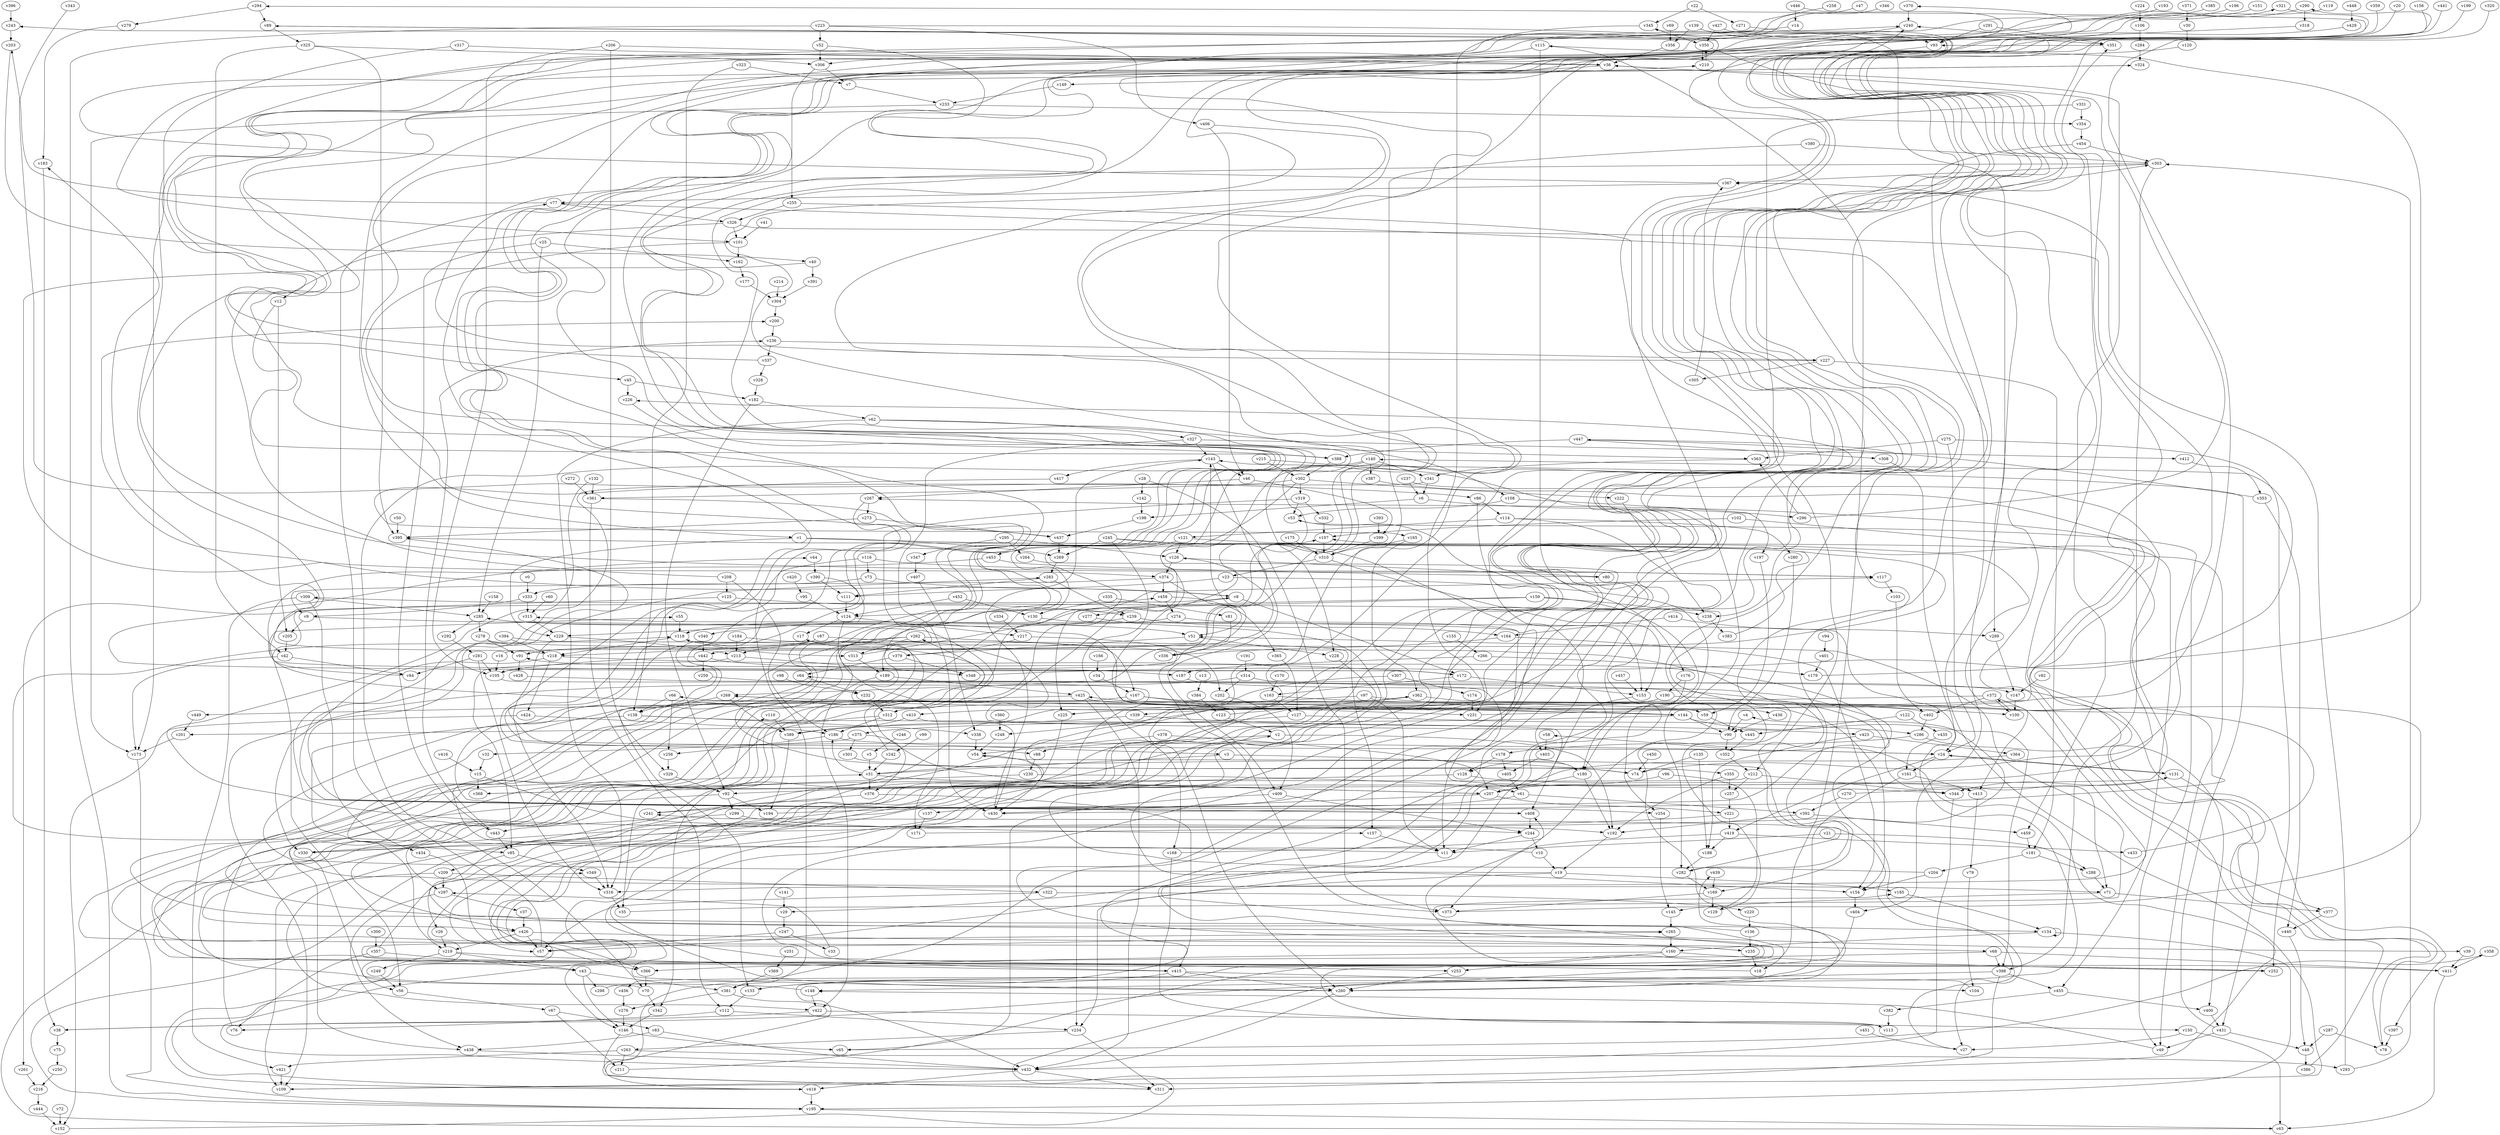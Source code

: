 // Benchmark game 678 - 460 vertices
// time_bound: 88
// targets: v136
digraph G {
    v0 [name="v0", player=1];
    v1 [name="v1", player=1];
    v2 [name="v2", player=0];
    v3 [name="v3", player=0];
    v4 [name="v4", player=1];
    v5 [name="v5", player=0];
    v6 [name="v6", player=1];
    v7 [name="v7", player=0];
    v8 [name="v8", player=0];
    v9 [name="v9", player=1];
    v10 [name="v10", player=1];
    v11 [name="v11", player=0];
    v12 [name="v12", player=0];
    v13 [name="v13", player=1];
    v14 [name="v14", player=1];
    v15 [name="v15", player=1];
    v16 [name="v16", player=0];
    v17 [name="v17", player=0];
    v18 [name="v18", player=1];
    v19 [name="v19", player=0];
    v20 [name="v20", player=0];
    v21 [name="v21", player=1];
    v22 [name="v22", player=0];
    v23 [name="v23", player=0];
    v24 [name="v24", player=1];
    v25 [name="v25", player=0];
    v26 [name="v26", player=0];
    v27 [name="v27", player=1];
    v28 [name="v28", player=0];
    v29 [name="v29", player=1];
    v30 [name="v30", player=1];
    v31 [name="v31", player=1];
    v32 [name="v32", player=0];
    v33 [name="v33", player=1];
    v34 [name="v34", player=0];
    v35 [name="v35", player=0];
    v36 [name="v36", player=0];
    v37 [name="v37", player=0];
    v38 [name="v38", player=1];
    v39 [name="v39", player=1];
    v40 [name="v40", player=0];
    v41 [name="v41", player=1];
    v42 [name="v42", player=0];
    v43 [name="v43", player=0];
    v44 [name="v44", player=1];
    v45 [name="v45", player=1];
    v46 [name="v46", player=1];
    v47 [name="v47", player=1];
    v48 [name="v48", player=0];
    v49 [name="v49", player=0];
    v50 [name="v50", player=1];
    v51 [name="v51", player=0];
    v52 [name="v52", player=1];
    v53 [name="v53", player=1];
    v54 [name="v54", player=0];
    v55 [name="v55", player=1];
    v56 [name="v56", player=0];
    v57 [name="v57", player=0];
    v58 [name="v58", player=1];
    v59 [name="v59", player=0];
    v60 [name="v60", player=1];
    v61 [name="v61", player=0];
    v62 [name="v62", player=0];
    v63 [name="v63", player=0];
    v64 [name="v64", player=1];
    v65 [name="v65", player=1];
    v66 [name="v66", player=1];
    v67 [name="v67", player=1];
    v68 [name="v68", player=0];
    v69 [name="v69", player=1];
    v70 [name="v70", player=0];
    v71 [name="v71", player=0];
    v72 [name="v72", player=0];
    v73 [name="v73", player=0];
    v74 [name="v74", player=0];
    v75 [name="v75", player=1];
    v76 [name="v76", player=1];
    v77 [name="v77", player=1];
    v78 [name="v78", player=0];
    v79 [name="v79", player=0];
    v80 [name="v80", player=0];
    v81 [name="v81", player=1];
    v82 [name="v82", player=0];
    v83 [name="v83", player=0];
    v84 [name="v84", player=0];
    v85 [name="v85", player=0];
    v86 [name="v86", player=0];
    v87 [name="v87", player=0];
    v88 [name="v88", player=0];
    v89 [name="v89", player=0];
    v90 [name="v90", player=1];
    v91 [name="v91", player=1];
    v92 [name="v92", player=1];
    v93 [name="v93", player=0];
    v94 [name="v94", player=0];
    v95 [name="v95", player=0];
    v96 [name="v96", player=1];
    v97 [name="v97", player=1];
    v98 [name="v98", player=1];
    v99 [name="v99", player=0];
    v100 [name="v100", player=0];
    v101 [name="v101", player=1];
    v102 [name="v102", player=1];
    v103 [name="v103", player=1];
    v104 [name="v104", player=1];
    v105 [name="v105", player=0];
    v106 [name="v106", player=0];
    v107 [name="v107", player=1];
    v108 [name="v108", player=0];
    v109 [name="v109", player=0];
    v110 [name="v110", player=1];
    v111 [name="v111", player=1];
    v112 [name="v112", player=1];
    v113 [name="v113", player=0];
    v114 [name="v114", player=0];
    v115 [name="v115", player=0];
    v116 [name="v116", player=0];
    v117 [name="v117", player=1];
    v118 [name="v118", player=1];
    v119 [name="v119", player=0];
    v120 [name="v120", player=0];
    v121 [name="v121", player=0];
    v122 [name="v122", player=0];
    v123 [name="v123", player=0];
    v124 [name="v124", player=0];
    v125 [name="v125", player=0];
    v126 [name="v126", player=1];
    v127 [name="v127", player=0];
    v128 [name="v128", player=0];
    v129 [name="v129", player=1];
    v130 [name="v130", player=1];
    v131 [name="v131", player=0];
    v132 [name="v132", player=0];
    v133 [name="v133", player=0];
    v134 [name="v134", player=0];
    v135 [name="v135", player=1];
    v136 [name="v136", player=1, target=1];
    v137 [name="v137", player=1];
    v138 [name="v138", player=1];
    v139 [name="v139", player=0];
    v140 [name="v140", player=1];
    v141 [name="v141", player=1];
    v142 [name="v142", player=1];
    v143 [name="v143", player=1];
    v144 [name="v144", player=1];
    v145 [name="v145", player=0];
    v146 [name="v146", player=1];
    v147 [name="v147", player=1];
    v148 [name="v148", player=1];
    v149 [name="v149", player=0];
    v150 [name="v150", player=1];
    v151 [name="v151", player=0];
    v152 [name="v152", player=0];
    v153 [name="v153", player=0];
    v154 [name="v154", player=1];
    v155 [name="v155", player=1];
    v156 [name="v156", player=0];
    v157 [name="v157", player=1];
    v158 [name="v158", player=0];
    v159 [name="v159", player=1];
    v160 [name="v160", player=1];
    v161 [name="v161", player=0];
    v162 [name="v162", player=1];
    v163 [name="v163", player=0];
    v164 [name="v164", player=1];
    v165 [name="v165", player=1];
    v166 [name="v166", player=1];
    v167 [name="v167", player=1];
    v168 [name="v168", player=1];
    v169 [name="v169", player=0];
    v170 [name="v170", player=0];
    v171 [name="v171", player=1];
    v172 [name="v172", player=1];
    v173 [name="v173", player=0];
    v174 [name="v174", player=1];
    v175 [name="v175", player=0];
    v176 [name="v176", player=1];
    v177 [name="v177", player=0];
    v178 [name="v178", player=0];
    v179 [name="v179", player=0];
    v180 [name="v180", player=0];
    v181 [name="v181", player=0];
    v182 [name="v182", player=1];
    v183 [name="v183", player=1];
    v184 [name="v184", player=1];
    v185 [name="v185", player=1];
    v186 [name="v186", player=1];
    v187 [name="v187", player=0];
    v188 [name="v188", player=0];
    v189 [name="v189", player=1];
    v190 [name="v190", player=1];
    v191 [name="v191", player=1];
    v192 [name="v192", player=1];
    v193 [name="v193", player=0];
    v194 [name="v194", player=0];
    v195 [name="v195", player=1];
    v196 [name="v196", player=0];
    v197 [name="v197", player=0];
    v198 [name="v198", player=0];
    v199 [name="v199", player=0];
    v200 [name="v200", player=0];
    v201 [name="v201", player=1];
    v202 [name="v202", player=1];
    v203 [name="v203", player=0];
    v204 [name="v204", player=1];
    v205 [name="v205", player=0];
    v206 [name="v206", player=0];
    v207 [name="v207", player=0];
    v208 [name="v208", player=1];
    v209 [name="v209", player=0];
    v210 [name="v210", player=1];
    v211 [name="v211", player=0];
    v212 [name="v212", player=1];
    v213 [name="v213", player=0];
    v214 [name="v214", player=1];
    v215 [name="v215", player=1];
    v216 [name="v216", player=0];
    v217 [name="v217", player=1];
    v218 [name="v218", player=1];
    v219 [name="v219", player=0];
    v220 [name="v220", player=1];
    v221 [name="v221", player=1];
    v222 [name="v222", player=0];
    v223 [name="v223", player=1];
    v224 [name="v224", player=0];
    v225 [name="v225", player=0];
    v226 [name="v226", player=0];
    v227 [name="v227", player=0];
    v228 [name="v228", player=0];
    v229 [name="v229", player=1];
    v230 [name="v230", player=1];
    v231 [name="v231", player=0];
    v232 [name="v232", player=1];
    v233 [name="v233", player=1];
    v234 [name="v234", player=0];
    v235 [name="v235", player=1];
    v236 [name="v236", player=0];
    v237 [name="v237", player=1];
    v238 [name="v238", player=1];
    v239 [name="v239", player=1];
    v240 [name="v240", player=1];
    v241 [name="v241", player=0];
    v242 [name="v242", player=1];
    v243 [name="v243", player=0];
    v244 [name="v244", player=0];
    v245 [name="v245", player=0];
    v246 [name="v246", player=0];
    v247 [name="v247", player=0];
    v248 [name="v248", player=0];
    v249 [name="v249", player=1];
    v250 [name="v250", player=0];
    v251 [name="v251", player=1];
    v252 [name="v252", player=1];
    v253 [name="v253", player=1];
    v254 [name="v254", player=1];
    v255 [name="v255", player=1];
    v256 [name="v256", player=1];
    v257 [name="v257", player=0];
    v258 [name="v258", player=0];
    v259 [name="v259", player=0];
    v260 [name="v260", player=0];
    v261 [name="v261", player=0];
    v262 [name="v262", player=1];
    v263 [name="v263", player=1];
    v264 [name="v264", player=0];
    v265 [name="v265", player=1];
    v266 [name="v266", player=0];
    v267 [name="v267", player=1];
    v268 [name="v268", player=1];
    v269 [name="v269", player=1];
    v270 [name="v270", player=1];
    v271 [name="v271", player=0];
    v272 [name="v272", player=1];
    v273 [name="v273", player=1];
    v274 [name="v274", player=0];
    v275 [name="v275", player=0];
    v276 [name="v276", player=0];
    v277 [name="v277", player=0];
    v278 [name="v278", player=1];
    v279 [name="v279", player=1];
    v280 [name="v280", player=1];
    v281 [name="v281", player=1];
    v282 [name="v282", player=1];
    v283 [name="v283", player=1];
    v284 [name="v284", player=0];
    v285 [name="v285", player=1];
    v286 [name="v286", player=0];
    v287 [name="v287", player=0];
    v288 [name="v288", player=0];
    v289 [name="v289", player=0];
    v290 [name="v290", player=1];
    v291 [name="v291", player=1];
    v292 [name="v292", player=1];
    v293 [name="v293", player=1];
    v294 [name="v294", player=0];
    v295 [name="v295", player=0];
    v296 [name="v296", player=1];
    v297 [name="v297", player=1];
    v298 [name="v298", player=1];
    v299 [name="v299", player=0];
    v300 [name="v300", player=0];
    v301 [name="v301", player=0];
    v302 [name="v302", player=1];
    v303 [name="v303", player=1];
    v304 [name="v304", player=0];
    v305 [name="v305", player=1];
    v306 [name="v306", player=1];
    v307 [name="v307", player=0];
    v308 [name="v308", player=1];
    v309 [name="v309", player=1];
    v310 [name="v310", player=0];
    v311 [name="v311", player=0];
    v312 [name="v312", player=0];
    v313 [name="v313", player=0];
    v314 [name="v314", player=0];
    v315 [name="v315", player=0];
    v316 [name="v316", player=0];
    v317 [name="v317", player=1];
    v318 [name="v318", player=1];
    v319 [name="v319", player=1];
    v320 [name="v320", player=0];
    v321 [name="v321", player=1];
    v322 [name="v322", player=0];
    v323 [name="v323", player=1];
    v324 [name="v324", player=1];
    v325 [name="v325", player=1];
    v326 [name="v326", player=1];
    v327 [name="v327", player=0];
    v328 [name="v328", player=0];
    v329 [name="v329", player=0];
    v330 [name="v330", player=0];
    v331 [name="v331", player=1];
    v332 [name="v332", player=1];
    v333 [name="v333", player=0];
    v334 [name="v334", player=0];
    v335 [name="v335", player=1];
    v336 [name="v336", player=1];
    v337 [name="v337", player=0];
    v338 [name="v338", player=0];
    v339 [name="v339", player=1];
    v340 [name="v340", player=1];
    v341 [name="v341", player=0];
    v342 [name="v342", player=1];
    v343 [name="v343", player=1];
    v344 [name="v344", player=0];
    v345 [name="v345", player=0];
    v346 [name="v346", player=0];
    v347 [name="v347", player=1];
    v348 [name="v348", player=0];
    v349 [name="v349", player=1];
    v350 [name="v350", player=1];
    v351 [name="v351", player=1];
    v352 [name="v352", player=0];
    v353 [name="v353", player=0];
    v354 [name="v354", player=0];
    v355 [name="v355", player=1];
    v356 [name="v356", player=0];
    v357 [name="v357", player=0];
    v358 [name="v358", player=1];
    v359 [name="v359", player=0];
    v360 [name="v360", player=1];
    v361 [name="v361", player=0];
    v362 [name="v362", player=1];
    v363 [name="v363", player=1];
    v364 [name="v364", player=0];
    v365 [name="v365", player=1];
    v366 [name="v366", player=1];
    v367 [name="v367", player=0];
    v368 [name="v368", player=1];
    v369 [name="v369", player=1];
    v370 [name="v370", player=0];
    v371 [name="v371", player=1];
    v372 [name="v372", player=1];
    v373 [name="v373", player=1];
    v374 [name="v374", player=0];
    v375 [name="v375", player=1];
    v376 [name="v376", player=0];
    v377 [name="v377", player=1];
    v378 [name="v378", player=0];
    v379 [name="v379", player=1];
    v380 [name="v380", player=1];
    v381 [name="v381", player=1];
    v382 [name="v382", player=0];
    v383 [name="v383", player=1];
    v384 [name="v384", player=1];
    v385 [name="v385", player=0];
    v386 [name="v386", player=1];
    v387 [name="v387", player=1];
    v388 [name="v388", player=0];
    v389 [name="v389", player=1];
    v390 [name="v390", player=1];
    v391 [name="v391", player=1];
    v392 [name="v392", player=0];
    v393 [name="v393", player=0];
    v394 [name="v394", player=0];
    v395 [name="v395", player=0];
    v396 [name="v396", player=1];
    v397 [name="v397", player=0];
    v398 [name="v398", player=1];
    v399 [name="v399", player=1];
    v400 [name="v400", player=0];
    v401 [name="v401", player=0];
    v402 [name="v402", player=0];
    v403 [name="v403", player=1];
    v404 [name="v404", player=1];
    v405 [name="v405", player=0];
    v406 [name="v406", player=1];
    v407 [name="v407", player=1];
    v408 [name="v408", player=1];
    v409 [name="v409", player=1];
    v410 [name="v410", player=0];
    v411 [name="v411", player=1];
    v412 [name="v412", player=1];
    v413 [name="v413", player=0];
    v414 [name="v414", player=0];
    v415 [name="v415", player=0];
    v416 [name="v416", player=0];
    v417 [name="v417", player=0];
    v418 [name="v418", player=1];
    v419 [name="v419", player=1];
    v420 [name="v420", player=1];
    v421 [name="v421", player=1];
    v422 [name="v422", player=1];
    v423 [name="v423", player=0];
    v424 [name="v424", player=0];
    v425 [name="v425", player=0];
    v426 [name="v426", player=0];
    v427 [name="v427", player=1];
    v428 [name="v428", player=0];
    v429 [name="v429", player=0];
    v430 [name="v430", player=1];
    v431 [name="v431", player=0];
    v432 [name="v432", player=1];
    v433 [name="v433", player=1];
    v434 [name="v434", player=0];
    v435 [name="v435", player=0];
    v436 [name="v436", player=0];
    v437 [name="v437", player=1];
    v438 [name="v438", player=0];
    v439 [name="v439", player=0];
    v440 [name="v440", player=1];
    v441 [name="v441", player=0];
    v442 [name="v442", player=1];
    v443 [name="v443", player=0];
    v444 [name="v444", player=1];
    v445 [name="v445", player=1];
    v446 [name="v446", player=1];
    v447 [name="v447", player=0];
    v448 [name="v448", player=1];
    v449 [name="v449", player=0];
    v450 [name="v450", player=0];
    v451 [name="v451", player=0];
    v452 [name="v452", player=0];
    v453 [name="v453", player=1];
    v454 [name="v454", player=1];
    v455 [name="v455", player=1];
    v456 [name="v456", player=1];
    v457 [name="v457", player=1];
    v458 [name="v458", player=0];
    v459 [name="v459", player=1];

    v0 -> v333;
    v1 -> v91 [constraint="t >= 2"];
    v2 -> v88;
    v3 -> v31;
    v4 -> v90;
    v5 -> v31;
    v6 -> v198;
    v7 -> v233;
    v8 -> v200 [constraint="t >= 2"];
    v9 -> v426 [constraint="t >= 1"];
    v10 -> v321 [constraint="t >= 3"];
    v11 -> v118 [constraint="t < 5"];
    v12 -> v388 [constraint="t >= 1"];
    v13 -> v384;
    v14 -> v101 [constraint="t >= 3"];
    v15 -> v192 [constraint="t < 13"];
    v16 -> v240 [constraint="t < 14"];
    v17 -> v355 [constraint="t < 12"];
    v18 -> v265 [constraint="t < 11"];
    v19 -> v458 [constraint="t < 13"];
    v20 -> v311 [constraint="t >= 5"];
    v21 -> v288;
    v22 -> v271;
    v23 -> v111;
    v24 -> v131;
    v25 -> v285;
    v26 -> v219;
    v27 -> v241 [constraint="t mod 4 == 3"];
    v28 -> v373;
    v29 -> v247;
    v30 -> v120;
    v31 -> v180 [constraint="t mod 5 == 0"];
    v32 -> v15;
    v33 -> v297 [constraint="t < 8"];
    v34 -> v167;
    v35 -> v51 [constraint="t >= 4"];
    v36 -> v149;
    v37 -> v426;
    v38 -> v309 [constraint="t mod 3 == 0"];
    v39 -> v411;
    v40 -> v374 [constraint="t >= 5"];
    v41 -> v101;
    v42 -> v173;
    v43 -> v146;
    v44 -> v390;
    v45 -> v182;
    v46 -> v399;
    v47 -> v117 [constraint="t mod 3 == 0"];
    v48 -> v386;
    v49 -> v148 [constraint="t >= 3"];
    v50 -> v395;
    v51 -> v228;
    v52 -> v252 [constraint="t mod 4 == 2"];
    v53 -> v432 [constraint="t >= 4"];
    v54 -> v366 [constraint="t mod 4 == 3"];
    v55 -> v118;
    v56 -> v67;
    v57 -> v77;
    v58 -> v403;
    v59 -> v285 [constraint="t mod 5 == 0"];
    v60 -> v315;
    v61 -> v392;
    v62 -> v108;
    v63 -> v110 [constraint="t < 9"];
    v64 -> v232;
    v65 -> v358 [constraint="t mod 2 == 1"];
    v66 -> v138;
    v67 -> v83;
    v68 -> v398;
    v69 -> v356;
    v70 -> v2 [constraint="t < 7"];
    v71 -> v145;
    v72 -> v152;
    v73 -> v8;
    v74 -> v53 [constraint="t mod 3 == 0"];
    v75 -> v250;
    v76 -> v31;
    v77 -> v203 [constraint="t >= 2"];
    v78 -> v351 [constraint="t < 6"];
    v79 -> v104;
    v80 -> v126 [constraint="t >= 2"];
    v81 -> v442 [constraint="t mod 4 == 3"];
    v82 -> v147;
    v83 -> v438;
    v84 -> v55 [constraint="t mod 2 == 1"];
    v85 -> v349;
    v86 -> v153;
    v87 -> v91 [constraint="t >= 5"];
    v88 -> v230;
    v89 -> v105 [constraint="t >= 5"];
    v90 -> v17 [constraint="t < 11"];
    v91 -> v428;
    v92 -> v299;
    v93 -> v268 [constraint="t < 6"];
    v94 -> v401;
    v95 -> v124;
    v96 -> v207;
    v97 -> v234;
    v98 -> v232;
    v99 -> v242;
    v100 -> v372;
    v101 -> v363 [constraint="t >= 2"];
    v102 -> v107;
    v103 -> v402;
    v104 -> v456 [constraint="t >= 5"];
    v105 -> v195 [constraint="t < 9"];
    v106 -> v284;
    v107 -> v310;
    v108 -> v53;
    v109 -> v58 [constraint="t mod 4 == 2"];
    v110 -> v389;
    v111 -> v124;
    v112 -> v76;
    v113 -> v240 [constraint="t mod 3 == 0"];
    v114 -> v133 [constraint="t >= 3"];
    v115 -> v18;
    v116 -> v381;
    v117 -> v103;
    v118 -> v313;
    v119 -> v93 [constraint="t >= 1"];
    v120 -> v437 [constraint="t mod 3 == 1"];
    v121 -> v455;
    v122 -> v435;
    v123 -> v362 [constraint="t >= 5"];
    v124 -> v17;
    v125 -> v239;
    v126 -> v336;
    v127 -> v286;
    v128 -> v71;
    v129 -> v77 [constraint="t < 14"];
    v130 -> v415 [constraint="t < 14"];
    v131 -> v344;
    v132 -> v244 [constraint="t >= 3"];
    v133 -> v112;
    v134 -> v134;
    v135 -> v188;
    v136 -> v349 [constraint="t mod 4 == 0"];
    v137 -> v171;
    v138 -> v57 [constraint="t < 12"];
    v139 -> v356;
    v140 -> v228;
    v141 -> v29;
    v142 -> v198;
    v143 -> v46;
    v144 -> v90;
    v145 -> v265;
    v146 -> v65;
    v147 -> v100;
    v148 -> v262 [constraint="t mod 3 == 1"];
    v149 -> v233;
    v150 -> v27;
    v151 -> v265 [constraint="t mod 5 == 1"];
    v152 -> v439 [constraint="t >= 1"];
    v153 -> v408;
    v154 -> v404;
    v155 -> v266;
    v156 -> v238 [constraint="t < 5"];
    v157 -> v11;
    v158 -> v285;
    v159 -> v238;
    v160 -> v253;
    v161 -> v413;
    v162 -> v177;
    v163 -> v430 [constraint="t mod 3 == 2"];
    v164 -> v154;
    v165 -> v362;
    v166 -> v34;
    v167 -> v418 [constraint="t >= 1"];
    v168 -> v408 [constraint="t mod 5 == 2"];
    v169 -> v373;
    v170 -> v163;
    v171 -> v4 [constraint="t >= 3"];
    v172 -> v44 [constraint="t mod 3 == 0"];
    v173 -> v195;
    v174 -> v231;
    v175 -> v310;
    v176 -> v190;
    v177 -> v304;
    v178 -> v405;
    v179 -> v115 [constraint="t >= 2"];
    v180 -> v128 [constraint="t < 9"];
    v181 -> v204;
    v182 -> v62;
    v183 -> v38;
    v184 -> v248 [constraint="t < 15"];
    v185 -> v134;
    v186 -> v3;
    v187 -> v27 [constraint="t mod 5 == 1"];
    v188 -> v282;
    v189 -> v422;
    v190 -> v100;
    v191 -> v314;
    v192 -> v19;
    v193 -> v1 [constraint="t mod 2 == 1"];
    v194 -> v64 [constraint="t >= 5"];
    v195 -> v63;
    v196 -> v24 [constraint="t >= 3"];
    v197 -> v59;
    v198 -> v437;
    v199 -> v377 [constraint="t < 14"];
    v200 -> v236;
    v201 -> v173;
    v202 -> v409;
    v203 -> v40 [constraint="t < 8"];
    v204 -> v226 [constraint="t < 10"];
    v205 -> v42;
    v206 -> v36;
    v207 -> v370 [constraint="t >= 2"];
    v208 -> v324 [constraint="t >= 1"];
    v209 -> v297;
    v210 -> v350;
    v211 -> v89 [constraint="t >= 4"];
    v212 -> v342;
    v213 -> v348;
    v214 -> v304;
    v215 -> v260 [constraint="t < 14"];
    v216 -> v444;
    v217 -> v379;
    v218 -> v183 [constraint="t >= 1"];
    v219 -> v249;
    v220 -> v136;
    v221 -> v422 [constraint="t mod 2 == 1"];
    v222 -> v238;
    v223 -> v144 [constraint="t >= 4"];
    v224 -> v106;
    v225 -> v430;
    v226 -> v235 [constraint="t >= 2"];
    v227 -> v305;
    v228 -> v330 [constraint="t >= 2"];
    v229 -> v213 [constraint="t >= 3"];
    v230 -> v61;
    v231 -> v267 [constraint="t >= 5"];
    v232 -> v312;
    v233 -> v173;
    v234 -> v263;
    v235 -> v18;
    v236 -> v337;
    v237 -> v368 [constraint="t < 13"];
    v238 -> v383;
    v239 -> v340;
    v240 -> v235 [constraint="t >= 1"];
    v241 -> v91 [constraint="t >= 5"];
    v242 -> v107 [constraint="t >= 4"];
    v243 -> v203;
    v244 -> v10;
    v245 -> v316 [constraint="t >= 4"];
    v246 -> v5;
    v247 -> v57;
    v248 -> v54;
    v249 -> v56;
    v250 -> v216;
    v251 -> v369;
    v252 -> v118 [constraint="t mod 5 == 4"];
    v253 -> v260;
    v254 -> v145;
    v255 -> v326;
    v256 -> v329;
    v257 -> v221;
    v258 -> v172 [constraint="t mod 2 == 0"];
    v259 -> v78 [constraint="t mod 3 == 1"];
    v260 -> v303 [constraint="t < 11"];
    v261 -> v216;
    v262 -> v85 [constraint="t < 11"];
    v263 -> v421;
    v264 -> v39 [constraint="t < 13"];
    v265 -> v160;
    v266 -> v187;
    v267 -> v24 [constraint="t mod 3 == 1"];
    v268 -> v59;
    v269 -> v283;
    v270 -> v131 [constraint="t >= 3"];
    v271 -> v366 [constraint="t mod 4 == 3"];
    v272 -> v361;
    v273 -> v437;
    v274 -> v118;
    v275 -> v363;
    v276 -> v146;
    v277 -> v330 [constraint="t < 14"];
    v278 -> v282 [constraint="t mod 3 == 0"];
    v279 -> v183;
    v280 -> v90;
    v281 -> v316;
    v282 -> v54 [constraint="t >= 1"];
    v283 -> v239;
    v284 -> v324;
    v285 -> v292;
    v286 -> v400;
    v287 -> v48;
    v288 -> v71;
    v289 -> v147;
    v290 -> v134 [constraint="t < 14"];
    v291 -> v351;
    v292 -> v281;
    v293 -> v367;
    v294 -> v279;
    v295 -> v126;
    v296 -> v36 [constraint="t mod 2 == 0"];
    v297 -> v37;
    v298 -> v315 [constraint="t mod 3 == 0"];
    v299 -> v443;
    v300 -> v357;
    v301 -> v74 [constraint="t mod 4 == 3"];
    v302 -> v426 [constraint="t >= 1"];
    v303 -> v227 [constraint="t >= 5"];
    v304 -> v200;
    v305 -> v367;
    v306 -> v255;
    v307 -> v174;
    v308 -> v24;
    v309 -> v421;
    v310 -> v153;
    v311 -> v294 [constraint="t < 11"];
    v312 -> v252 [constraint="t < 5"];
    v313 -> v117 [constraint="t >= 4"];
    v314 -> v109;
    v315 -> v229;
    v316 -> v35;
    v317 -> v173;
    v318 -> v26 [constraint="t < 9"];
    v319 -> v53;
    v320 -> v225 [constraint="t mod 2 == 0"];
    v321 -> v154 [constraint="t mod 4 == 1"];
    v322 -> v57;
    v323 -> v138;
    v324 -> v388 [constraint="t >= 2"];
    v325 -> v306;
    v326 -> v49;
    v327 -> v430;
    v328 -> v182;
    v329 -> v92;
    v330 -> v243 [constraint="t < 5"];
    v331 -> v354;
    v332 -> v107;
    v333 -> v9;
    v334 -> v217;
    v335 -> v81;
    v336 -> v143;
    v337 -> v240 [constraint="t >= 2"];
    v338 -> v54;
    v339 -> v201;
    v340 -> v442;
    v341 -> v408 [constraint="t mod 5 == 0"];
    v342 -> v146;
    v343 -> v86 [constraint="t < 7"];
    v344 -> v432;
    v345 -> v350;
    v346 -> v45 [constraint="t mod 5 == 3"];
    v347 -> v407;
    v348 -> v140 [constraint="t >= 1"];
    v349 -> v316;
    v350 -> v169 [constraint="t >= 5"];
    v351 -> v93 [constraint="t < 12"];
    v352 -> v212;
    v353 -> v447 [constraint="t < 7"];
    v354 -> v454;
    v355 -> v257;
    v356 -> v36;
    v357 -> v345 [constraint="t mod 4 == 0"];
    v358 -> v411;
    v359 -> v410 [constraint="t < 7"];
    v360 -> v248;
    v361 -> v71 [constraint="t < 13"];
    v362 -> v154;
    v363 -> v341;
    v364 -> v29 [constraint="t mod 4 == 0"];
    v365 -> v127;
    v366 -> v70;
    v367 -> v210 [constraint="t < 8"];
    v368 -> v107 [constraint="t < 7"];
    v369 -> v381;
    v370 -> v240;
    v371 -> v30;
    v372 -> v402;
    v373 -> v268 [constraint="t mod 3 == 0"];
    v374 -> v9;
    v375 -> v32;
    v376 -> v241;
    v377 -> v440;
    v378 -> v54;
    v379 -> v348;
    v380 -> v157;
    v381 -> v276;
    v382 -> v113;
    v383 -> v395 [constraint="t >= 5"];
    v384 -> v123;
    v385 -> v88 [constraint="t >= 2"];
    v386 -> v290 [constraint="t >= 2"];
    v387 -> v397 [constraint="t < 7"];
    v388 -> v302;
    v389 -> v194;
    v390 -> v229 [constraint="t >= 4"];
    v391 -> v304;
    v392 -> v459;
    v393 -> v399;
    v394 -> v297 [constraint="t mod 2 == 1"];
    v395 -> v408 [constraint="t mod 2 == 1"];
    v396 -> v243;
    v397 -> v78;
    v398 -> v311;
    v399 -> v310;
    v400 -> v431;
    v401 -> v179;
    v402 -> v8 [constraint="t mod 2 == 1"];
    v403 -> v405;
    v404 -> v260;
    v405 -> v61;
    v406 -> v436 [constraint="t mod 4 == 1"];
    v407 -> v338;
    v408 -> v283 [constraint="t >= 1"];
    v409 -> v65;
    v410 -> v389;
    v411 -> v185 [constraint="t < 10"];
    v412 -> v353;
    v413 -> v79;
    v414 -> v164;
    v415 -> v104;
    v416 -> v15;
    v417 -> v165 [constraint="t >= 5"];
    v418 -> v66 [constraint="t mod 5 == 3"];
    v419 -> v373;
    v420 -> v95;
    v421 -> v109;
    v422 -> v150;
    v423 -> v188;
    v424 -> v152;
    v425 -> v449;
    v426 -> v68;
    v427 -> v350;
    v428 -> v413 [constraint="t < 12"];
    v429 -> v253 [constraint="t mod 4 == 1"];
    v430 -> v143;
    v431 -> v143;
    v432 -> v418;
    v433 -> v425 [constraint="t >= 1"];
    v434 -> v57;
    v435 -> v161;
    v436 -> v90;
    v437 -> v269;
    v438 -> v432;
    v439 -> v169;
    v440 -> v48;
    v441 -> v109 [constraint="t >= 1"];
    v442 -> v105;
    v443 -> v236;
    v444 -> v152;
    v445 -> v352;
    v446 -> v254 [constraint="t >= 3"];
    v447 -> v344 [constraint="t mod 3 == 2"];
    v448 -> v429;
    v449 -> v201;
    v450 -> v74;
    v451 -> v27;
    v452 -> v124;
    v453 -> v80;
    v454 -> v404;
    v455 -> v382;
    v456 -> v276;
    v457 -> v153;
    v458 -> v365;
    v459 -> v181;
    v233 -> v354;
    v15 -> v368;
    v290 -> v318;
    v62 -> v327;
    v19 -> v185;
    v140 -> v70;
    v381 -> v432;
    v345 -> v231;
    v114 -> v121;
    v245 -> v168;
    v431 -> v49;
    v295 -> v347;
    v116 -> v117;
    v425 -> v231;
    v136 -> v235;
    v353 -> v440;
    v68 -> v411;
    v172 -> v163;
    v108 -> v197;
    v164 -> v336;
    v239 -> v164;
    v268 -> v389;
    v341 -> v6;
    v101 -> v162;
    v209 -> v109;
    v410 -> v430;
    v61 -> v137;
    v245 -> v269;
    v355 -> v192;
    v339 -> v423;
    v70 -> v342;
    v97 -> v144;
    v207 -> v430;
    v262 -> v313;
    v299 -> v157;
    v1 -> v229;
    v262 -> v213;
    v283 -> v111;
    v169 -> v129;
    v146 -> v418;
    v138 -> v219;
    v418 -> v195;
    v22 -> v345;
    v178 -> v128;
    v6 -> v296;
    v184 -> v213;
    v310 -> v23;
    v281 -> v105;
    v409 -> v244;
    v446 -> v14;
    v143 -> v409;
    v135 -> v74;
    v350 -> v210;
    v447 -> v308;
    v302 -> v222;
    v326 -> v12;
    v159 -> v180;
    v204 -> v154;
    v143 -> v417;
    v97 -> v11;
    v313 -> v189;
    v3 -> v74;
    v124 -> v171;
    v268 -> v138;
    v375 -> v301;
    v415 -> v260;
    v23 -> v254;
    v262 -> v202;
    v270 -> v392;
    v31 -> v207;
    v160 -> v366;
    v218 -> v424;
    v415 -> v133;
    v115 -> v176;
    v303 -> v367;
    v121 -> v126;
    v148 -> v422;
    v167 -> v144;
    v125 -> v261;
    v455 -> v400;
    v392 -> v192;
    v372 -> v339;
    v8 -> v172;
    v275 -> v24;
    v114 -> v280;
    v1 -> v269;
    v139 -> v93;
    v447 -> v388;
    v118 -> v218;
    v273 -> v395;
    v43 -> v298;
    v189 -> v425;
    v237 -> v6;
    v180 -> v207;
    v325 -> v395;
    v115 -> v306;
    v19 -> v234;
    v132 -> v361;
    v212 -> v257;
    v379 -> v64;
    v424 -> v186;
    v87 -> v218;
    v312 -> v186;
    v309 -> v285;
    v190 -> v225;
    v71 -> v377;
    v138 -> v338;
    v102 -> v49;
    v414 -> v289;
    v168 -> v113;
    v186 -> v256;
    v454 -> v303;
    v282 -> v169;
    v31 -> v186;
    v172 -> v153;
    v337 -> v328;
    v165 -> v310;
    v380 -> v303;
    v326 -> v101;
    v333 -> v315;
    v52 -> v306;
    v126 -> v374;
    v122 -> v445;
    v398 -> v455;
    v314 -> v202;
    v376 -> v415;
    v24 -> v419;
    v367 -> v77;
    v319 -> v332;
    v357 -> v43;
    v206 -> v105;
    v453 -> v56;
    v9 -> v205;
    v212 -> v344;
    v422 -> v38;
    v73 -> v333;
    v131 -> v24;
    v25 -> v162;
    v361 -> v112;
    v442 -> v259;
    v223 -> v52;
    v307 -> v260;
    v302 -> v361;
    v423 -> v364;
    v362 -> v312;
    v242 -> v31;
    v302 -> v319;
    v431 -> v48;
    v357 -> v76;
    v182 -> v92;
    v374 -> v51;
    v427 -> v351;
    v294 -> v89;
    v207 -> v221;
    v77 -> v326;
    v335 -> v130;
    v40 -> v391;
    v260 -> v432;
    v229 -> v316;
    v303 -> v398;
    v323 -> v7;
    v43 -> v381;
    v213 -> v85;
    v59 -> v445;
    v131 -> v431;
    v67 -> v211;
    v432 -> v311;
    v181 -> v288;
    v62 -> v316;
    v425 -> v432;
    v297 -> v438;
    v140 -> v341;
    v296 -> v363;
    v167 -> v133;
    v378 -> v207;
    v21 -> v11;
    v443 -> v85;
    v161 -> v260;
    v330 -> v56;
    v209 -> v322;
    v227 -> v181;
    v92 -> v438;
    v206 -> v329;
    v325 -> v42;
    v87 -> v167;
    v293 -> v303;
    v28 -> v142;
    v285 -> v278;
    v124 -> v217;
    v160 -> v252;
    v398 -> v148;
    v408 -> v244;
    v66 -> v256;
    v244 -> v11;
    v255 -> v282;
    v24 -> v161;
    v452 -> v130;
    v221 -> v419;
    v127 -> v389;
    v236 -> v227;
    v12 -> v205;
    v89 -> v325;
    v372 -> v413;
    v46 -> v267;
    v278 -> v91;
    v266 -> v179;
    v375 -> v376;
    v331 -> v212;
    v217 -> v373;
    v263 -> v211;
    v85 -> v209;
    v215 -> v302;
    v402 -> v286;
    v426 -> v57;
    v394 -> v218;
    v96 -> v129;
    v180 -> v192;
    v295 -> v264;
    v45 -> v226;
    v291 -> v93;
    v159 -> v124;
    v134 -> v195;
    v51 -> v379;
    v176 -> v180;
    v286 -> v178;
    v8 -> v277;
    v234 -> v311;
    v218 -> v330;
    v90 -> v352;
    v112 -> v234;
    v10 -> v19;
    v16 -> v105;
    v25 -> v443;
    v31 -> v376;
    v219 -> v43;
    v121 -> v453;
    v285 -> v51;
    v208 -> v186;
    v159 -> v225;
    v68 -> v146;
    v374 -> v458;
    v274 -> v11;
    v306 -> v7;
    v116 -> v73;
    v208 -> v125;
    v86 -> v114;
    v267 -> v273;
    v230 -> v35;
    v390 -> v111;
    v36 -> v459;
    v263 -> v293;
    v218 -> v172;
    v317 -> v36;
    v411 -> v63;
    v442 -> v187;
    v150 -> v63;
    v275 -> v252;
    v314 -> v147;
    v426 -> v219;
    v287 -> v78;
    v2 -> v192;
    v144 -> v375;
    v128 -> v92;
    v406 -> v46;
    v327 -> v412;
    v92 -> v194;
    v140 -> v387;
    v38 -> v75;
    v309 -> v434;
    v322 -> v220;
    v327 -> v143;
    v223 -> v195;
    v281 -> v84;
    v42 -> v84;
    v223 -> v406;
    v245 -> v403;
    v219 -> v415;
    v134 -> v160;
    v319 -> v189;
    v419 -> v433;
    v247 -> v33;
    v163 -> v127;
    v419 -> v188;
    v139 -> v289;
    v372 -> v100;
    v83 -> v432;
    v144 -> v398;
    v123 -> v2;
    v458 -> v274;
}

